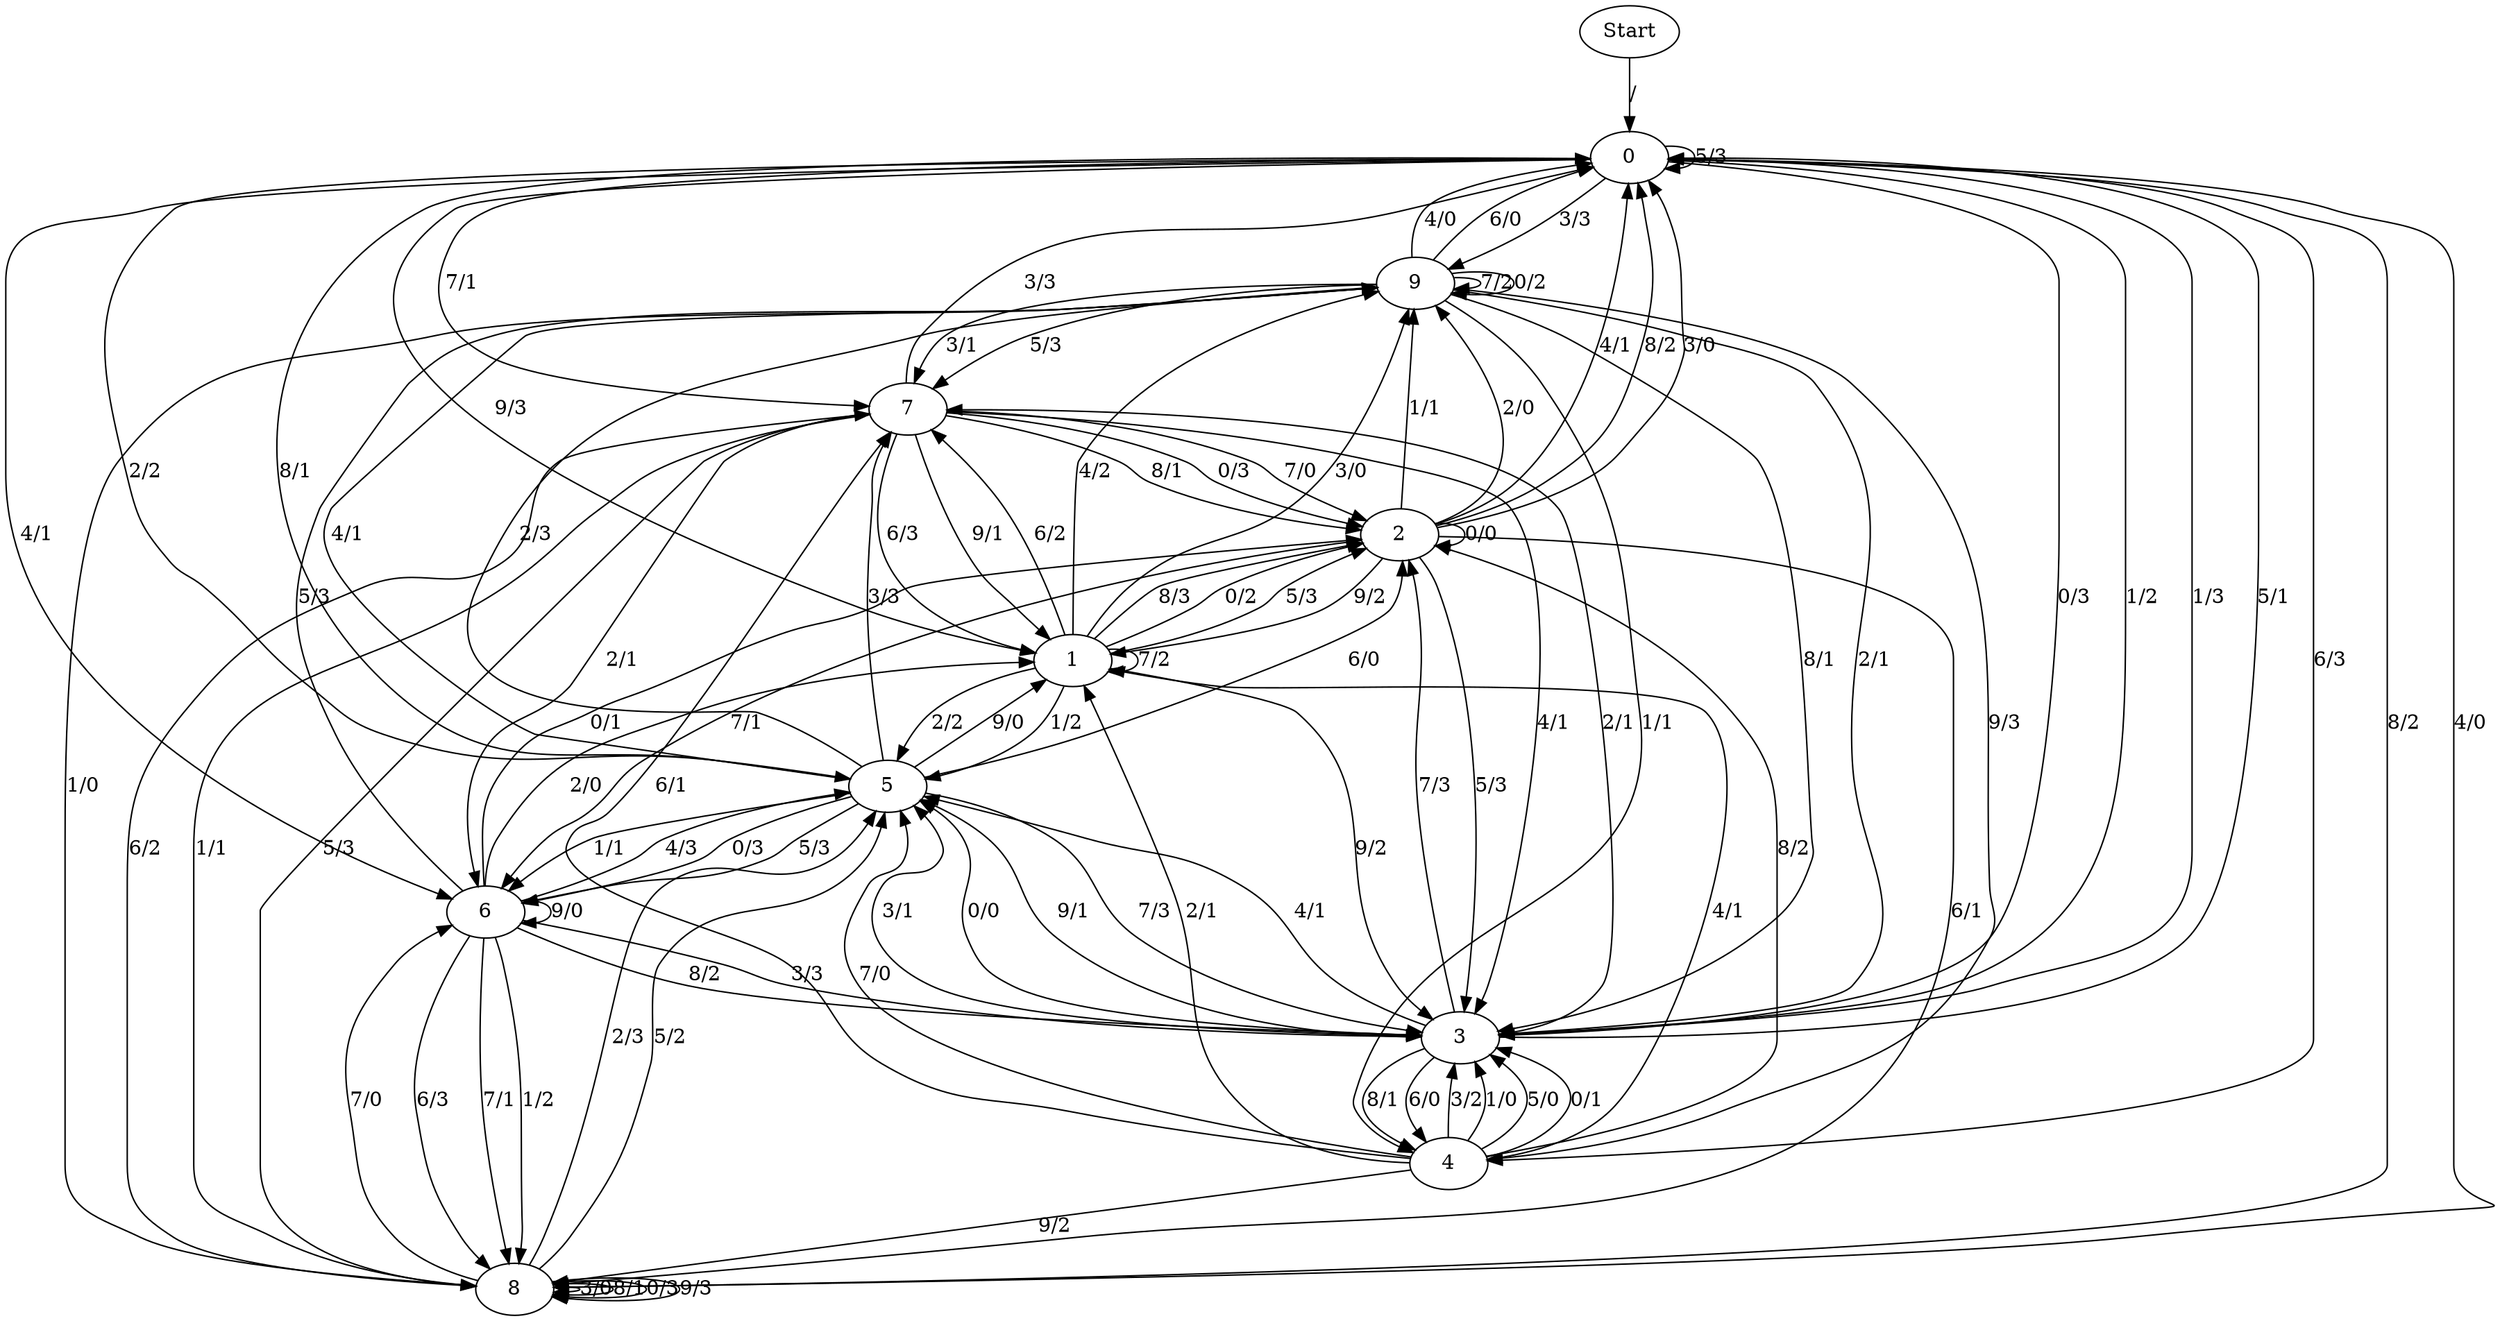 digraph {
	Start -> 0 [label="/"]
	0 -> 9 [label="3/3"]
	0 -> 4 [label="6/3"]
	0 -> 3 [label="0/3"]
	0 -> 6 [label="4/1"]
	0 -> 8 [label="8/2"]
	0 -> 5 [label="2/2"]
	0 -> 3 [label="1/2"]
	0 -> 0 [label="5/3"]
	0 -> 7 [label="7/1"]
	0 -> 1 [label="9/3"]
	4 -> 8 [label="9/2"]
	4 -> 1 [label="4/1"]
	4 -> 7 [label="6/1"]
	4 -> 5 [label="7/0"]
	4 -> 3 [label="3/2"]
	4 -> 3 [label="1/0"]
	4 -> 3 [label="5/0"]
	4 -> 1 [label="2/1"]
	4 -> 3 [label="0/1"]
	4 -> 2 [label="8/2"]
	8 -> 0 [label="4/0"]
	8 -> 9 [label="1/0"]
	8 -> 8 [label="3/0"]
	8 -> 7 [label="6/2"]
	8 -> 6 [label="7/0"]
	8 -> 8 [label="8/1"]
	8 -> 5 [label="2/3"]
	8 -> 8 [label="0/3"]
	8 -> 5 [label="5/2"]
	8 -> 8 [label="9/3"]
	6 -> 8 [label="6/3"]
	6 -> 3 [label="8/2"]
	6 -> 9 [label="5/3"]
	6 -> 1 [label="2/0"]
	6 -> 8 [label="7/1"]
	6 -> 2 [label="0/1"]
	6 -> 3 [label="3/3"]
	6 -> 8 [label="1/2"]
	6 -> 5 [label="4/3"]
	6 -> 6 [label="9/0"]
	5 -> 7 [label="3/3"]
	5 -> 0 [label="8/1"]
	5 -> 6 [label="0/3"]
	5 -> 6 [label="1/1"]
	5 -> 6 [label="5/3"]
	5 -> 3 [label="7/3"]
	5 -> 9 [label="4/1"]
	5 -> 9 [label="2/3"]
	5 -> 1 [label="9/0"]
	5 -> 2 [label="6/0"]
	3 -> 5 [label="4/1"]
	3 -> 4 [label="6/0"]
	3 -> 5 [label="3/1"]
	3 -> 4 [label="8/1"]
	3 -> 2 [label="7/3"]
	3 -> 0 [label="1/3"]
	3 -> 5 [label="0/0"]
	3 -> 0 [label="5/1"]
	3 -> 7 [label="2/1"]
	3 -> 5 [label="9/1"]
	9 -> 4 [label="1/1"]
	9 -> 9 [label="7/2"]
	9 -> 0 [label="4/0"]
	9 -> 7 [label="5/3"]
	9 -> 9 [label="0/2"]
	9 -> 3 [label="2/1"]
	9 -> 7 [label="3/1"]
	9 -> 4 [label="9/3"]
	9 -> 0 [label="6/0"]
	9 -> 3 [label="8/1"]
	7 -> 2 [label="8/1"]
	7 -> 6 [label="2/1"]
	7 -> 1 [label="6/3"]
	7 -> 1 [label="9/1"]
	7 -> 0 [label="3/3"]
	7 -> 8 [label="5/3"]
	7 -> 8 [label="1/1"]
	7 -> 3 [label="4/1"]
	7 -> 2 [label="0/3"]
	7 -> 2 [label="7/0"]
	2 -> 2 [label="0/0"]
	2 -> 9 [label="2/0"]
	2 -> 0 [label="4/1"]
	2 -> 1 [label="9/2"]
	2 -> 3 [label="5/3"]
	2 -> 9 [label="1/1"]
	2 -> 0 [label="8/2"]
	2 -> 0 [label="3/0"]
	2 -> 8 [label="6/1"]
	2 -> 6 [label="7/1"]
	1 -> 9 [label="4/2"]
	1 -> 3 [label="9/2"]
	1 -> 2 [label="8/3"]
	1 -> 2 [label="0/2"]
	1 -> 2 [label="5/3"]
	1 -> 1 [label="7/2"]
	1 -> 9 [label="3/0"]
	1 -> 7 [label="6/2"]
	1 -> 5 [label="2/2"]
	1 -> 5 [label="1/2"]
}